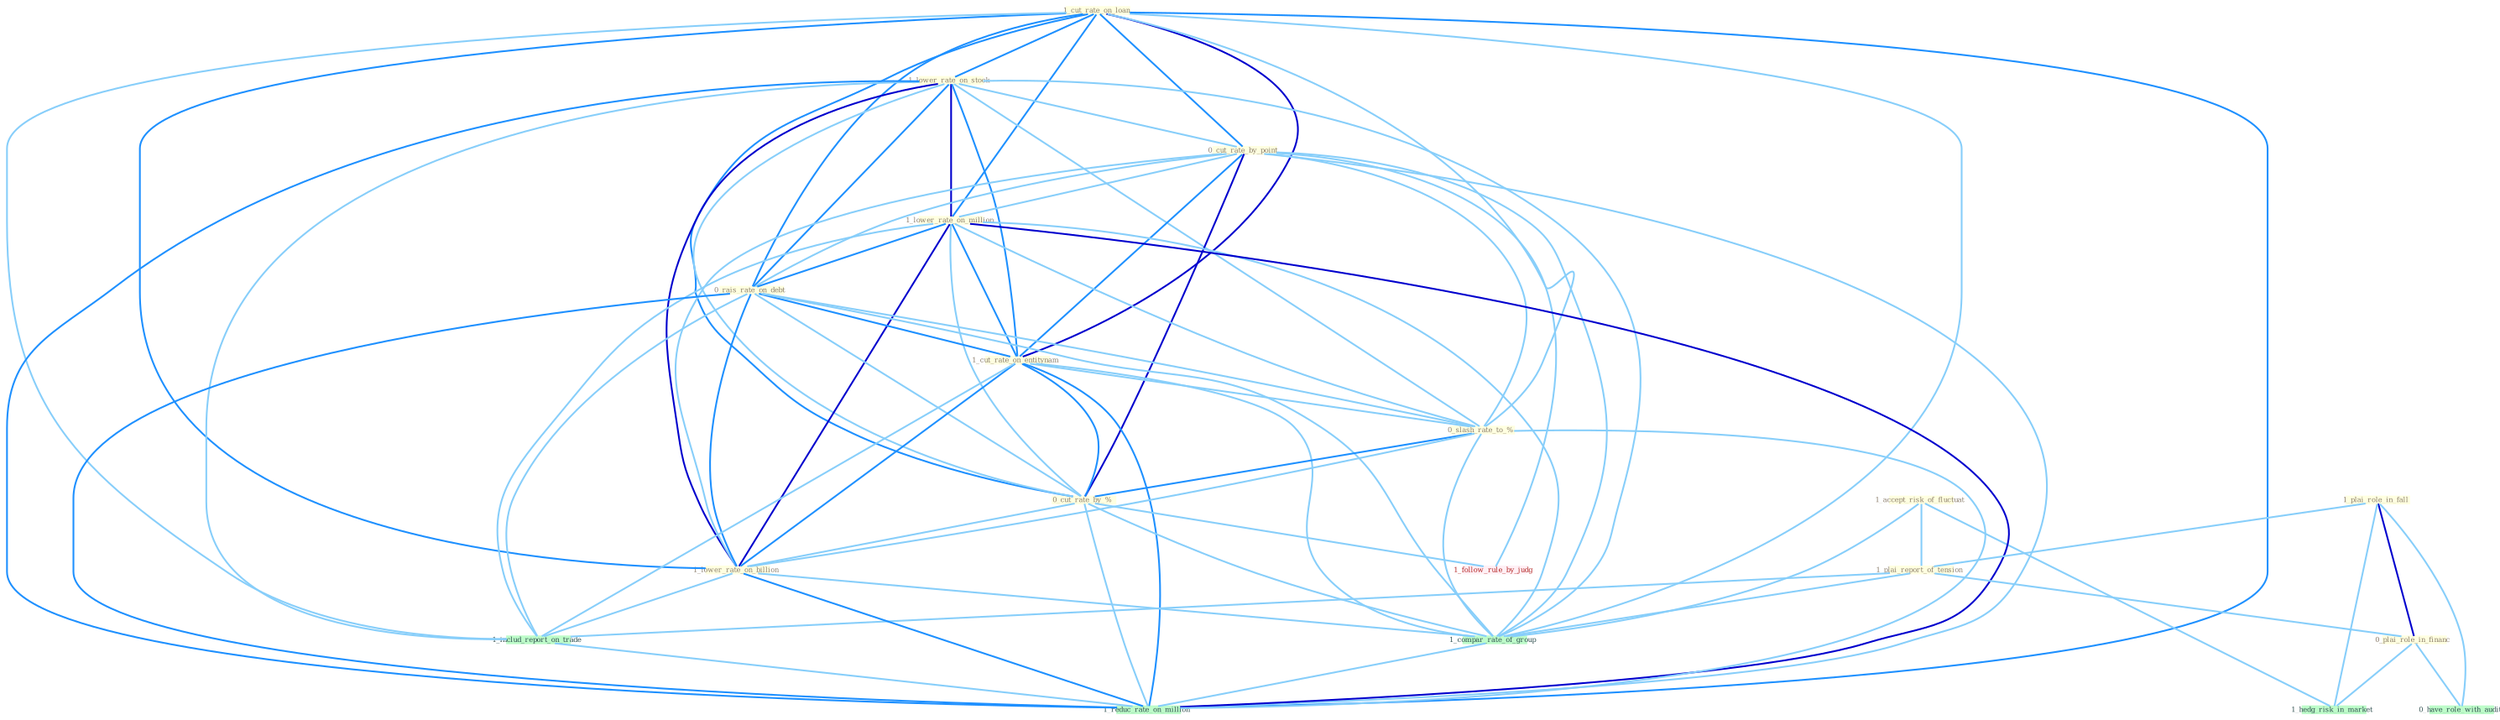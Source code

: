 Graph G{ 
    node
    [shape=polygon,style=filled,width=.5,height=.06,color="#BDFCC9",fixedsize=true,fontsize=4,
    fontcolor="#2f4f4f"];
    {node
    [color="#ffffe0", fontcolor="#8b7d6b"] "1_cut_rate_on_loan " "1_lower_rate_on_stock " "1_accept_risk_of_fluctuat " "0_cut_rate_by_point " "1_lower_rate_on_million " "0_rais_rate_on_debt " "1_cut_rate_on_entitynam " "0_slash_rate_to_% " "0_cut_rate_by_% " "1_plai_role_in_fall " "1_plai_report_of_tension " "1_lower_rate_on_billion " "0_plai_role_in_financ "}
{node [color="#fff0f5", fontcolor="#b22222"] "1_follow_rule_by_judg "}
edge [color="#B0E2FF"];

	"1_cut_rate_on_loan " -- "1_lower_rate_on_stock " [w="2", color="#1e90ff" , len=0.8];
	"1_cut_rate_on_loan " -- "0_cut_rate_by_point " [w="2", color="#1e90ff" , len=0.8];
	"1_cut_rate_on_loan " -- "1_lower_rate_on_million " [w="2", color="#1e90ff" , len=0.8];
	"1_cut_rate_on_loan " -- "0_rais_rate_on_debt " [w="2", color="#1e90ff" , len=0.8];
	"1_cut_rate_on_loan " -- "1_cut_rate_on_entitynam " [w="3", color="#0000cd" , len=0.6];
	"1_cut_rate_on_loan " -- "0_slash_rate_to_% " [w="1", color="#87cefa" ];
	"1_cut_rate_on_loan " -- "0_cut_rate_by_% " [w="2", color="#1e90ff" , len=0.8];
	"1_cut_rate_on_loan " -- "1_lower_rate_on_billion " [w="2", color="#1e90ff" , len=0.8];
	"1_cut_rate_on_loan " -- "1_includ_report_on_trade " [w="1", color="#87cefa" ];
	"1_cut_rate_on_loan " -- "1_compar_rate_of_group " [w="1", color="#87cefa" ];
	"1_cut_rate_on_loan " -- "1_reduc_rate_on_million " [w="2", color="#1e90ff" , len=0.8];
	"1_lower_rate_on_stock " -- "0_cut_rate_by_point " [w="1", color="#87cefa" ];
	"1_lower_rate_on_stock " -- "1_lower_rate_on_million " [w="3", color="#0000cd" , len=0.6];
	"1_lower_rate_on_stock " -- "0_rais_rate_on_debt " [w="2", color="#1e90ff" , len=0.8];
	"1_lower_rate_on_stock " -- "1_cut_rate_on_entitynam " [w="2", color="#1e90ff" , len=0.8];
	"1_lower_rate_on_stock " -- "0_slash_rate_to_% " [w="1", color="#87cefa" ];
	"1_lower_rate_on_stock " -- "0_cut_rate_by_% " [w="1", color="#87cefa" ];
	"1_lower_rate_on_stock " -- "1_lower_rate_on_billion " [w="3", color="#0000cd" , len=0.6];
	"1_lower_rate_on_stock " -- "1_includ_report_on_trade " [w="1", color="#87cefa" ];
	"1_lower_rate_on_stock " -- "1_compar_rate_of_group " [w="1", color="#87cefa" ];
	"1_lower_rate_on_stock " -- "1_reduc_rate_on_million " [w="2", color="#1e90ff" , len=0.8];
	"1_accept_risk_of_fluctuat " -- "1_plai_report_of_tension " [w="1", color="#87cefa" ];
	"1_accept_risk_of_fluctuat " -- "1_compar_rate_of_group " [w="1", color="#87cefa" ];
	"1_accept_risk_of_fluctuat " -- "1_hedg_risk_in_market " [w="1", color="#87cefa" ];
	"0_cut_rate_by_point " -- "1_lower_rate_on_million " [w="1", color="#87cefa" ];
	"0_cut_rate_by_point " -- "0_rais_rate_on_debt " [w="1", color="#87cefa" ];
	"0_cut_rate_by_point " -- "1_cut_rate_on_entitynam " [w="2", color="#1e90ff" , len=0.8];
	"0_cut_rate_by_point " -- "0_slash_rate_to_% " [w="1", color="#87cefa" ];
	"0_cut_rate_by_point " -- "0_cut_rate_by_% " [w="3", color="#0000cd" , len=0.6];
	"0_cut_rate_by_point " -- "1_lower_rate_on_billion " [w="1", color="#87cefa" ];
	"0_cut_rate_by_point " -- "1_compar_rate_of_group " [w="1", color="#87cefa" ];
	"0_cut_rate_by_point " -- "1_follow_rule_by_judg " [w="1", color="#87cefa" ];
	"0_cut_rate_by_point " -- "1_reduc_rate_on_million " [w="1", color="#87cefa" ];
	"1_lower_rate_on_million " -- "0_rais_rate_on_debt " [w="2", color="#1e90ff" , len=0.8];
	"1_lower_rate_on_million " -- "1_cut_rate_on_entitynam " [w="2", color="#1e90ff" , len=0.8];
	"1_lower_rate_on_million " -- "0_slash_rate_to_% " [w="1", color="#87cefa" ];
	"1_lower_rate_on_million " -- "0_cut_rate_by_% " [w="1", color="#87cefa" ];
	"1_lower_rate_on_million " -- "1_lower_rate_on_billion " [w="3", color="#0000cd" , len=0.6];
	"1_lower_rate_on_million " -- "1_includ_report_on_trade " [w="1", color="#87cefa" ];
	"1_lower_rate_on_million " -- "1_compar_rate_of_group " [w="1", color="#87cefa" ];
	"1_lower_rate_on_million " -- "1_reduc_rate_on_million " [w="3", color="#0000cd" , len=0.6];
	"0_rais_rate_on_debt " -- "1_cut_rate_on_entitynam " [w="2", color="#1e90ff" , len=0.8];
	"0_rais_rate_on_debt " -- "0_slash_rate_to_% " [w="1", color="#87cefa" ];
	"0_rais_rate_on_debt " -- "0_cut_rate_by_% " [w="1", color="#87cefa" ];
	"0_rais_rate_on_debt " -- "1_lower_rate_on_billion " [w="2", color="#1e90ff" , len=0.8];
	"0_rais_rate_on_debt " -- "1_includ_report_on_trade " [w="1", color="#87cefa" ];
	"0_rais_rate_on_debt " -- "1_compar_rate_of_group " [w="1", color="#87cefa" ];
	"0_rais_rate_on_debt " -- "1_reduc_rate_on_million " [w="2", color="#1e90ff" , len=0.8];
	"1_cut_rate_on_entitynam " -- "0_slash_rate_to_% " [w="1", color="#87cefa" ];
	"1_cut_rate_on_entitynam " -- "0_cut_rate_by_% " [w="2", color="#1e90ff" , len=0.8];
	"1_cut_rate_on_entitynam " -- "1_lower_rate_on_billion " [w="2", color="#1e90ff" , len=0.8];
	"1_cut_rate_on_entitynam " -- "1_includ_report_on_trade " [w="1", color="#87cefa" ];
	"1_cut_rate_on_entitynam " -- "1_compar_rate_of_group " [w="1", color="#87cefa" ];
	"1_cut_rate_on_entitynam " -- "1_reduc_rate_on_million " [w="2", color="#1e90ff" , len=0.8];
	"0_slash_rate_to_% " -- "0_cut_rate_by_% " [w="2", color="#1e90ff" , len=0.8];
	"0_slash_rate_to_% " -- "1_lower_rate_on_billion " [w="1", color="#87cefa" ];
	"0_slash_rate_to_% " -- "1_compar_rate_of_group " [w="1", color="#87cefa" ];
	"0_slash_rate_to_% " -- "1_reduc_rate_on_million " [w="1", color="#87cefa" ];
	"0_cut_rate_by_% " -- "1_lower_rate_on_billion " [w="1", color="#87cefa" ];
	"0_cut_rate_by_% " -- "1_compar_rate_of_group " [w="1", color="#87cefa" ];
	"0_cut_rate_by_% " -- "1_follow_rule_by_judg " [w="1", color="#87cefa" ];
	"0_cut_rate_by_% " -- "1_reduc_rate_on_million " [w="1", color="#87cefa" ];
	"1_plai_role_in_fall " -- "1_plai_report_of_tension " [w="1", color="#87cefa" ];
	"1_plai_role_in_fall " -- "0_plai_role_in_financ " [w="3", color="#0000cd" , len=0.6];
	"1_plai_role_in_fall " -- "1_hedg_risk_in_market " [w="1", color="#87cefa" ];
	"1_plai_role_in_fall " -- "0_have_role_with_audit " [w="1", color="#87cefa" ];
	"1_plai_report_of_tension " -- "0_plai_role_in_financ " [w="1", color="#87cefa" ];
	"1_plai_report_of_tension " -- "1_includ_report_on_trade " [w="1", color="#87cefa" ];
	"1_plai_report_of_tension " -- "1_compar_rate_of_group " [w="1", color="#87cefa" ];
	"1_lower_rate_on_billion " -- "1_includ_report_on_trade " [w="1", color="#87cefa" ];
	"1_lower_rate_on_billion " -- "1_compar_rate_of_group " [w="1", color="#87cefa" ];
	"1_lower_rate_on_billion " -- "1_reduc_rate_on_million " [w="2", color="#1e90ff" , len=0.8];
	"0_plai_role_in_financ " -- "1_hedg_risk_in_market " [w="1", color="#87cefa" ];
	"0_plai_role_in_financ " -- "0_have_role_with_audit " [w="1", color="#87cefa" ];
	"1_includ_report_on_trade " -- "1_reduc_rate_on_million " [w="1", color="#87cefa" ];
	"1_compar_rate_of_group " -- "1_reduc_rate_on_million " [w="1", color="#87cefa" ];
}